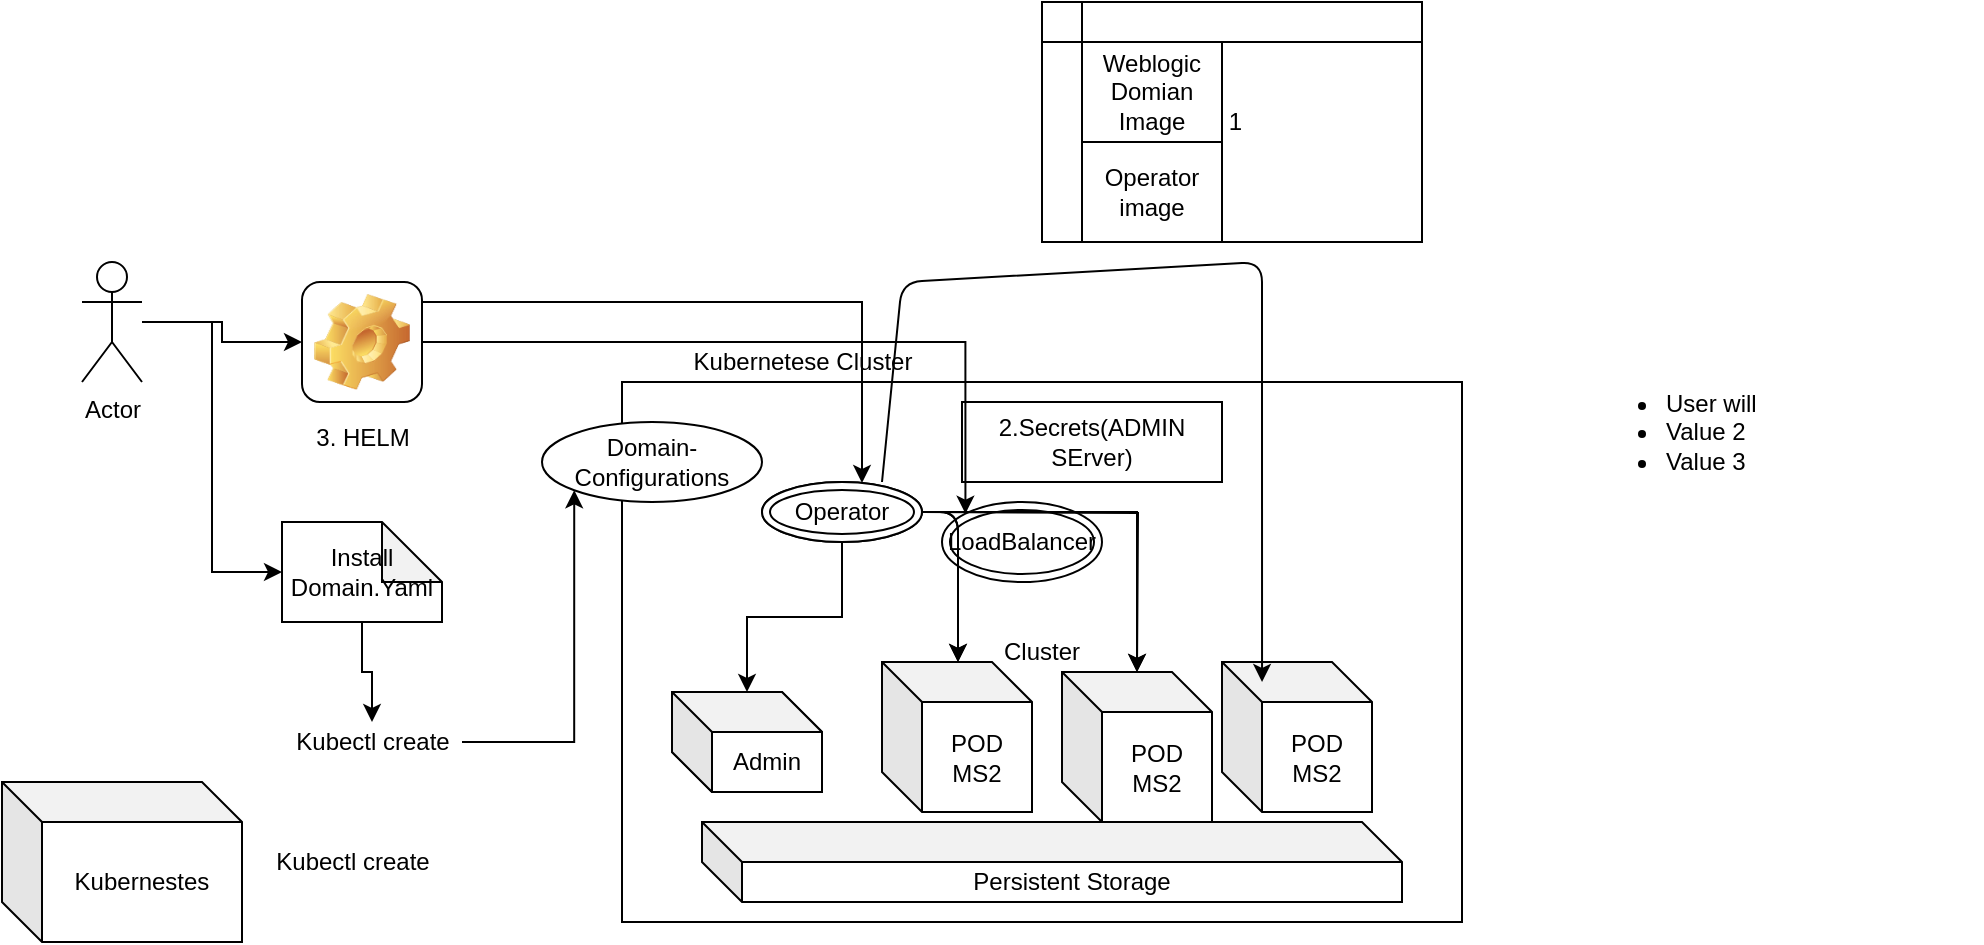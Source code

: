<mxfile version="13.6.2" type="github">
  <diagram id="SFTwNNUFkDEGVQa8I74H" name="Page-1">
    <mxGraphModel dx="1063" dy="463" grid="1" gridSize="10" guides="1" tooltips="1" connect="1" arrows="1" fold="1" page="1" pageScale="1" pageWidth="1200" pageHeight="1600" math="0" shadow="0">
      <root>
        <mxCell id="0" />
        <mxCell id="1" parent="0" />
        <mxCell id="nD6A3iVgp1iZObP_W5-t-57" value="Label" style="html=1;whiteSpace=wrap;container=1;recursiveResize=0;collapsible=0;" vertex="1" parent="1">
          <mxGeometry x="500" y="395" width="260" height="70" as="geometry" />
        </mxCell>
        <mxCell id="nD6A3iVgp1iZObP_W5-t-58" value="" style="triangle;html=1;whiteSpace=wrap;" vertex="1" parent="nD6A3iVgp1iZObP_W5-t-57">
          <mxGeometry x="20" y="20" width="20" height="30" as="geometry" />
        </mxCell>
        <mxCell id="nD6A3iVgp1iZObP_W5-t-56" value="" style="rounded=1;whiteSpace=wrap;html=1;" vertex="1" parent="1">
          <mxGeometry x="480" y="400" width="260" height="100" as="geometry" />
        </mxCell>
        <mxCell id="nD6A3iVgp1iZObP_W5-t-27" style="edgeStyle=orthogonalEdgeStyle;rounded=0;orthogonalLoop=1;jettySize=auto;html=1;" edge="1" parent="1" source="nD6A3iVgp1iZObP_W5-t-1" target="nD6A3iVgp1iZObP_W5-t-9">
          <mxGeometry relative="1" as="geometry" />
        </mxCell>
        <mxCell id="nD6A3iVgp1iZObP_W5-t-35" style="edgeStyle=orthogonalEdgeStyle;rounded=0;orthogonalLoop=1;jettySize=auto;html=1;entryX=0;entryY=0.5;entryDx=0;entryDy=0;entryPerimeter=0;" edge="1" parent="1" source="nD6A3iVgp1iZObP_W5-t-1" target="nD6A3iVgp1iZObP_W5-t-34">
          <mxGeometry relative="1" as="geometry" />
        </mxCell>
        <mxCell id="nD6A3iVgp1iZObP_W5-t-1" value="Actor" style="shape=umlActor;verticalLabelPosition=bottom;verticalAlign=top;html=1;outlineConnect=0;" vertex="1" parent="1">
          <mxGeometry x="80" y="200" width="30" height="60" as="geometry" />
        </mxCell>
        <mxCell id="nD6A3iVgp1iZObP_W5-t-2" value="&amp;nbsp;1" style="shape=internalStorage;whiteSpace=wrap;html=1;backgroundOutline=1;" vertex="1" parent="1">
          <mxGeometry x="560" y="70" width="190" height="120" as="geometry" />
        </mxCell>
        <mxCell id="nD6A3iVgp1iZObP_W5-t-3" value="Weblogic Domian Image " style="rounded=0;whiteSpace=wrap;html=1;" vertex="1" parent="1">
          <mxGeometry x="580" y="90" width="70" height="50" as="geometry" />
        </mxCell>
        <mxCell id="nD6A3iVgp1iZObP_W5-t-4" value="Operator image " style="rounded=0;whiteSpace=wrap;html=1;" vertex="1" parent="1">
          <mxGeometry x="580" y="140" width="70" height="50" as="geometry" />
        </mxCell>
        <mxCell id="nD6A3iVgp1iZObP_W5-t-5" value="Cluster " style="rounded=0;whiteSpace=wrap;html=1;" vertex="1" parent="1">
          <mxGeometry x="350" y="260" width="420" height="270" as="geometry" />
        </mxCell>
        <mxCell id="nD6A3iVgp1iZObP_W5-t-6" value="Kubernetese Cluster " style="text;html=1;align=center;verticalAlign=middle;resizable=0;points=[];autosize=1;" vertex="1" parent="1">
          <mxGeometry x="375" y="240" width="130" height="20" as="geometry" />
        </mxCell>
        <mxCell id="nD6A3iVgp1iZObP_W5-t-7" value="2.Secrets(ADMIN SErver)" style="rounded=0;whiteSpace=wrap;html=1;" vertex="1" parent="1">
          <mxGeometry x="520" y="270" width="130" height="40" as="geometry" />
        </mxCell>
        <mxCell id="nD6A3iVgp1iZObP_W5-t-8" value="Kubernestes" style="shape=cube;whiteSpace=wrap;html=1;boundedLbl=1;backgroundOutline=1;darkOpacity=0.05;darkOpacity2=0.1;" vertex="1" parent="1">
          <mxGeometry x="40" y="460" width="120" height="80" as="geometry" />
        </mxCell>
        <mxCell id="nD6A3iVgp1iZObP_W5-t-28" style="edgeStyle=orthogonalEdgeStyle;rounded=0;orthogonalLoop=1;jettySize=auto;html=1;" edge="1" parent="1" source="nD6A3iVgp1iZObP_W5-t-9" target="nD6A3iVgp1iZObP_W5-t-10">
          <mxGeometry relative="1" as="geometry">
            <Array as="points">
              <mxPoint x="470" y="220" />
            </Array>
          </mxGeometry>
        </mxCell>
        <mxCell id="nD6A3iVgp1iZObP_W5-t-29" style="edgeStyle=orthogonalEdgeStyle;rounded=0;orthogonalLoop=1;jettySize=auto;html=1;entryX=0;entryY=0;entryDx=0;entryDy=0;" edge="1" parent="1" source="nD6A3iVgp1iZObP_W5-t-9" target="nD6A3iVgp1iZObP_W5-t-26">
          <mxGeometry relative="1" as="geometry" />
        </mxCell>
        <mxCell id="nD6A3iVgp1iZObP_W5-t-9" value="3. HELM" style="icon;html=1;image=img/clipart/Gear_128x128.png" vertex="1" parent="1">
          <mxGeometry x="190" y="210" width="60" height="60" as="geometry" />
        </mxCell>
        <mxCell id="nD6A3iVgp1iZObP_W5-t-46" style="edgeStyle=orthogonalEdgeStyle;rounded=0;orthogonalLoop=1;jettySize=auto;html=1;" edge="1" parent="1" source="nD6A3iVgp1iZObP_W5-t-10" target="nD6A3iVgp1iZObP_W5-t-42">
          <mxGeometry relative="1" as="geometry" />
        </mxCell>
        <mxCell id="nD6A3iVgp1iZObP_W5-t-10" value="Operator " style="ellipse;shape=doubleEllipse;whiteSpace=wrap;html=1;" vertex="1" parent="1">
          <mxGeometry x="420" y="310" width="80" height="30" as="geometry" />
        </mxCell>
        <mxCell id="nD6A3iVgp1iZObP_W5-t-25" value="&lt;ul&gt;&lt;li&gt;User will &lt;br&gt;&lt;/li&gt;&lt;li&gt;Value 2&lt;/li&gt;&lt;li&gt;Value 3&lt;/li&gt;&lt;/ul&gt;" style="text;strokeColor=none;fillColor=none;html=1;whiteSpace=wrap;verticalAlign=middle;overflow=hidden;" vertex="1" parent="1">
          <mxGeometry x="830" y="130" width="200" height="310" as="geometry" />
        </mxCell>
        <mxCell id="nD6A3iVgp1iZObP_W5-t-26" value="LoadBalancer " style="ellipse;shape=doubleEllipse;whiteSpace=wrap;html=1;" vertex="1" parent="1">
          <mxGeometry x="510" y="320" width="80" height="40" as="geometry" />
        </mxCell>
        <mxCell id="nD6A3iVgp1iZObP_W5-t-32" value="Persistent Storage" style="shape=cube;whiteSpace=wrap;html=1;boundedLbl=1;backgroundOutline=1;darkOpacity=0.05;darkOpacity2=0.1;" vertex="1" parent="1">
          <mxGeometry x="390" y="480" width="350" height="40" as="geometry" />
        </mxCell>
        <mxCell id="nD6A3iVgp1iZObP_W5-t-39" style="edgeStyle=orthogonalEdgeStyle;rounded=0;orthogonalLoop=1;jettySize=auto;html=1;" edge="1" parent="1" source="nD6A3iVgp1iZObP_W5-t-34" target="nD6A3iVgp1iZObP_W5-t-38">
          <mxGeometry relative="1" as="geometry" />
        </mxCell>
        <mxCell id="nD6A3iVgp1iZObP_W5-t-34" value="Install Domain.Yaml" style="shape=note;whiteSpace=wrap;html=1;backgroundOutline=1;darkOpacity=0.05;" vertex="1" parent="1">
          <mxGeometry x="180" y="330" width="80" height="50" as="geometry" />
        </mxCell>
        <mxCell id="nD6A3iVgp1iZObP_W5-t-36" value="Domain-Configurations " style="ellipse;whiteSpace=wrap;html=1;" vertex="1" parent="1">
          <mxGeometry x="310" y="280" width="110" height="40" as="geometry" />
        </mxCell>
        <mxCell id="nD6A3iVgp1iZObP_W5-t-40" style="edgeStyle=orthogonalEdgeStyle;rounded=0;orthogonalLoop=1;jettySize=auto;html=1;entryX=0;entryY=1;entryDx=0;entryDy=0;" edge="1" parent="1" source="nD6A3iVgp1iZObP_W5-t-38" target="nD6A3iVgp1iZObP_W5-t-36">
          <mxGeometry relative="1" as="geometry" />
        </mxCell>
        <mxCell id="nD6A3iVgp1iZObP_W5-t-38" value="Kubectl create " style="text;html=1;align=center;verticalAlign=middle;resizable=0;points=[];autosize=1;" vertex="1" parent="1">
          <mxGeometry x="180" y="430" width="90" height="20" as="geometry" />
        </mxCell>
        <mxCell id="nD6A3iVgp1iZObP_W5-t-41" value="Admin " style="shape=cube;whiteSpace=wrap;html=1;boundedLbl=1;backgroundOutline=1;darkOpacity=0.05;darkOpacity2=0.1;" vertex="1" parent="1">
          <mxGeometry x="375" y="415" width="75" height="50" as="geometry" />
        </mxCell>
        <mxCell id="nD6A3iVgp1iZObP_W5-t-42" value="Admin " style="shape=cube;whiteSpace=wrap;html=1;boundedLbl=1;backgroundOutline=1;darkOpacity=0.05;darkOpacity2=0.1;" vertex="1" parent="1">
          <mxGeometry x="375" y="415" width="75" height="50" as="geometry" />
        </mxCell>
        <mxCell id="nD6A3iVgp1iZObP_W5-t-43" value="&lt;div&gt;POD&lt;/div&gt;&lt;div&gt;MS2&lt;/div&gt;" style="shape=cube;whiteSpace=wrap;html=1;boundedLbl=1;backgroundOutline=1;darkOpacity=0.05;darkOpacity2=0.1;" vertex="1" parent="1">
          <mxGeometry x="480" y="400" width="75" height="75" as="geometry" />
        </mxCell>
        <mxCell id="nD6A3iVgp1iZObP_W5-t-44" value="&lt;div&gt;POD&lt;/div&gt;&lt;div&gt;MS2&lt;/div&gt;" style="shape=cube;whiteSpace=wrap;html=1;boundedLbl=1;backgroundOutline=1;darkOpacity=0.05;darkOpacity2=0.1;" vertex="1" parent="1">
          <mxGeometry x="570" y="405" width="75" height="75" as="geometry" />
        </mxCell>
        <mxCell id="nD6A3iVgp1iZObP_W5-t-45" value="&lt;div&gt;POD&lt;/div&gt;&lt;div&gt;MS2&lt;/div&gt;" style="shape=cube;whiteSpace=wrap;html=1;boundedLbl=1;backgroundOutline=1;darkOpacity=0.05;darkOpacity2=0.1;" vertex="1" parent="1">
          <mxGeometry x="650" y="400" width="75" height="75" as="geometry" />
        </mxCell>
        <mxCell id="nD6A3iVgp1iZObP_W5-t-47" value="" style="edgeStyle=segmentEdgeStyle;endArrow=classic;html=1;" edge="1" parent="1" source="nD6A3iVgp1iZObP_W5-t-10" target="nD6A3iVgp1iZObP_W5-t-43">
          <mxGeometry width="50" height="50" relative="1" as="geometry">
            <mxPoint x="490" y="380" as="sourcePoint" />
            <mxPoint x="490" y="390" as="targetPoint" />
            <Array as="points">
              <mxPoint x="518" y="325" />
            </Array>
          </mxGeometry>
        </mxCell>
        <mxCell id="nD6A3iVgp1iZObP_W5-t-52" style="edgeStyle=orthogonalEdgeStyle;rounded=0;orthogonalLoop=1;jettySize=auto;html=1;" edge="1" parent="1" source="nD6A3iVgp1iZObP_W5-t-48" target="nD6A3iVgp1iZObP_W5-t-44">
          <mxGeometry relative="1" as="geometry" />
        </mxCell>
        <mxCell id="nD6A3iVgp1iZObP_W5-t-48" value="Operator " style="ellipse;shape=doubleEllipse;whiteSpace=wrap;html=1;" vertex="1" parent="1">
          <mxGeometry x="420" y="310" width="80" height="30" as="geometry" />
        </mxCell>
        <mxCell id="nD6A3iVgp1iZObP_W5-t-50" value="" style="edgeStyle=segmentEdgeStyle;endArrow=classic;html=1;" edge="1" parent="1">
          <mxGeometry width="50" height="50" relative="1" as="geometry">
            <mxPoint x="500" y="325" as="sourcePoint" />
            <mxPoint x="518" y="400" as="targetPoint" />
            <Array as="points">
              <mxPoint x="518" y="325" />
            </Array>
          </mxGeometry>
        </mxCell>
        <mxCell id="nD6A3iVgp1iZObP_W5-t-53" style="edgeStyle=orthogonalEdgeStyle;rounded=0;orthogonalLoop=1;jettySize=auto;html=1;" edge="1" parent="1">
          <mxGeometry relative="1" as="geometry">
            <mxPoint x="500" y="325" as="sourcePoint" />
            <mxPoint x="607.5" y="405" as="targetPoint" />
          </mxGeometry>
        </mxCell>
        <mxCell id="nD6A3iVgp1iZObP_W5-t-54" value="" style="endArrow=classic;html=1;entryX=0.267;entryY=0.133;entryDx=0;entryDy=0;entryPerimeter=0;" edge="1" parent="1" target="nD6A3iVgp1iZObP_W5-t-45">
          <mxGeometry width="50" height="50" relative="1" as="geometry">
            <mxPoint x="480" y="310" as="sourcePoint" />
            <mxPoint x="780" y="190" as="targetPoint" />
            <Array as="points">
              <mxPoint x="490" y="210" />
              <mxPoint x="670" y="200" />
            </Array>
          </mxGeometry>
        </mxCell>
        <mxCell id="nD6A3iVgp1iZObP_W5-t-55" value="Kubectl create " style="text;html=1;align=center;verticalAlign=middle;resizable=0;points=[];autosize=1;" vertex="1" parent="1">
          <mxGeometry x="170" y="490" width="90" height="20" as="geometry" />
        </mxCell>
      </root>
    </mxGraphModel>
  </diagram>
</mxfile>
